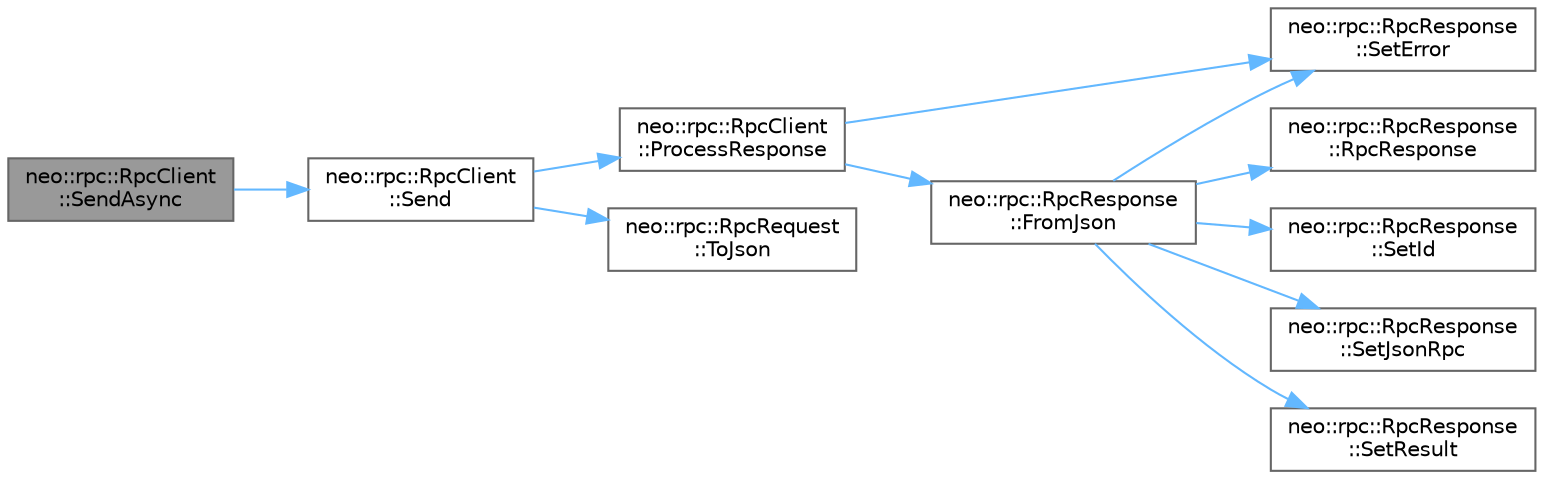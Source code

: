 digraph "neo::rpc::RpcClient::SendAsync"
{
 // LATEX_PDF_SIZE
  bgcolor="transparent";
  edge [fontname=Helvetica,fontsize=10,labelfontname=Helvetica,labelfontsize=10];
  node [fontname=Helvetica,fontsize=10,shape=box,height=0.2,width=0.4];
  rankdir="LR";
  Node1 [id="Node000001",label="neo::rpc::RpcClient\l::SendAsync",height=0.2,width=0.4,color="gray40", fillcolor="grey60", style="filled", fontcolor="black",tooltip="Sends an RPC request asynchronously."];
  Node1 -> Node2 [id="edge1_Node000001_Node000002",color="steelblue1",style="solid",tooltip=" "];
  Node2 [id="Node000002",label="neo::rpc::RpcClient\l::Send",height=0.2,width=0.4,color="grey40", fillcolor="white", style="filled",URL="$classneo_1_1rpc_1_1_rpc_client.html#ad09c177c2f41d3558543206f2e331db0",tooltip="Sends an RPC request synchronously."];
  Node2 -> Node3 [id="edge2_Node000002_Node000003",color="steelblue1",style="solid",tooltip=" "];
  Node3 [id="Node000003",label="neo::rpc::RpcClient\l::ProcessResponse",height=0.2,width=0.4,color="grey40", fillcolor="white", style="filled",URL="$classneo_1_1rpc_1_1_rpc_client.html#a2a354f4ca91fd55887055433f6d3b8a4",tooltip="Processes an RPC response."];
  Node3 -> Node4 [id="edge3_Node000003_Node000004",color="steelblue1",style="solid",tooltip=" "];
  Node4 [id="Node000004",label="neo::rpc::RpcResponse\l::FromJson",height=0.2,width=0.4,color="grey40", fillcolor="white", style="filled",URL="$classneo_1_1rpc_1_1_rpc_response.html#ab8c32bb97a37d9d7aa47693b2251220d",tooltip="Parses a response from JSON."];
  Node4 -> Node5 [id="edge4_Node000004_Node000005",color="steelblue1",style="solid",tooltip=" "];
  Node5 [id="Node000005",label="neo::rpc::RpcResponse\l::RpcResponse",height=0.2,width=0.4,color="grey40", fillcolor="white", style="filled",URL="$classneo_1_1rpc_1_1_rpc_response.html#a90b6d4291742f116616fe6185b74bd16",tooltip="Constructs an RpcResponse."];
  Node4 -> Node6 [id="edge5_Node000004_Node000006",color="steelblue1",style="solid",tooltip=" "];
  Node6 [id="Node000006",label="neo::rpc::RpcResponse\l::SetError",height=0.2,width=0.4,color="grey40", fillcolor="white", style="filled",URL="$classneo_1_1rpc_1_1_rpc_response.html#ace0186c29759ce119183968a1a2d1bce",tooltip="Sets the error."];
  Node4 -> Node7 [id="edge6_Node000004_Node000007",color="steelblue1",style="solid",tooltip=" "];
  Node7 [id="Node000007",label="neo::rpc::RpcResponse\l::SetId",height=0.2,width=0.4,color="grey40", fillcolor="white", style="filled",URL="$classneo_1_1rpc_1_1_rpc_response.html#a521250b53045acbb157b80d7ea51e4ad",tooltip="Sets the request ID."];
  Node4 -> Node8 [id="edge7_Node000004_Node000008",color="steelblue1",style="solid",tooltip=" "];
  Node8 [id="Node000008",label="neo::rpc::RpcResponse\l::SetJsonRpc",height=0.2,width=0.4,color="grey40", fillcolor="white", style="filled",URL="$classneo_1_1rpc_1_1_rpc_response.html#a05517eb8dfe11a0618d342822d698a4d",tooltip="Sets the JSON-RPC version."];
  Node4 -> Node9 [id="edge8_Node000004_Node000009",color="steelblue1",style="solid",tooltip=" "];
  Node9 [id="Node000009",label="neo::rpc::RpcResponse\l::SetResult",height=0.2,width=0.4,color="grey40", fillcolor="white", style="filled",URL="$classneo_1_1rpc_1_1_rpc_response.html#a4e90a99621fada2ed297dee7469e27a0",tooltip="Sets the result."];
  Node3 -> Node6 [id="edge9_Node000003_Node000006",color="steelblue1",style="solid",tooltip=" "];
  Node2 -> Node10 [id="edge10_Node000002_Node000010",color="steelblue1",style="solid",tooltip=" "];
  Node10 [id="Node000010",label="neo::rpc::RpcRequest\l::ToJson",height=0.2,width=0.4,color="grey40", fillcolor="white", style="filled",URL="$classneo_1_1rpc_1_1_rpc_request.html#ae65a270d9d18f29bcebedd1b5fe91934",tooltip="Converts the request to JSON."];
}
